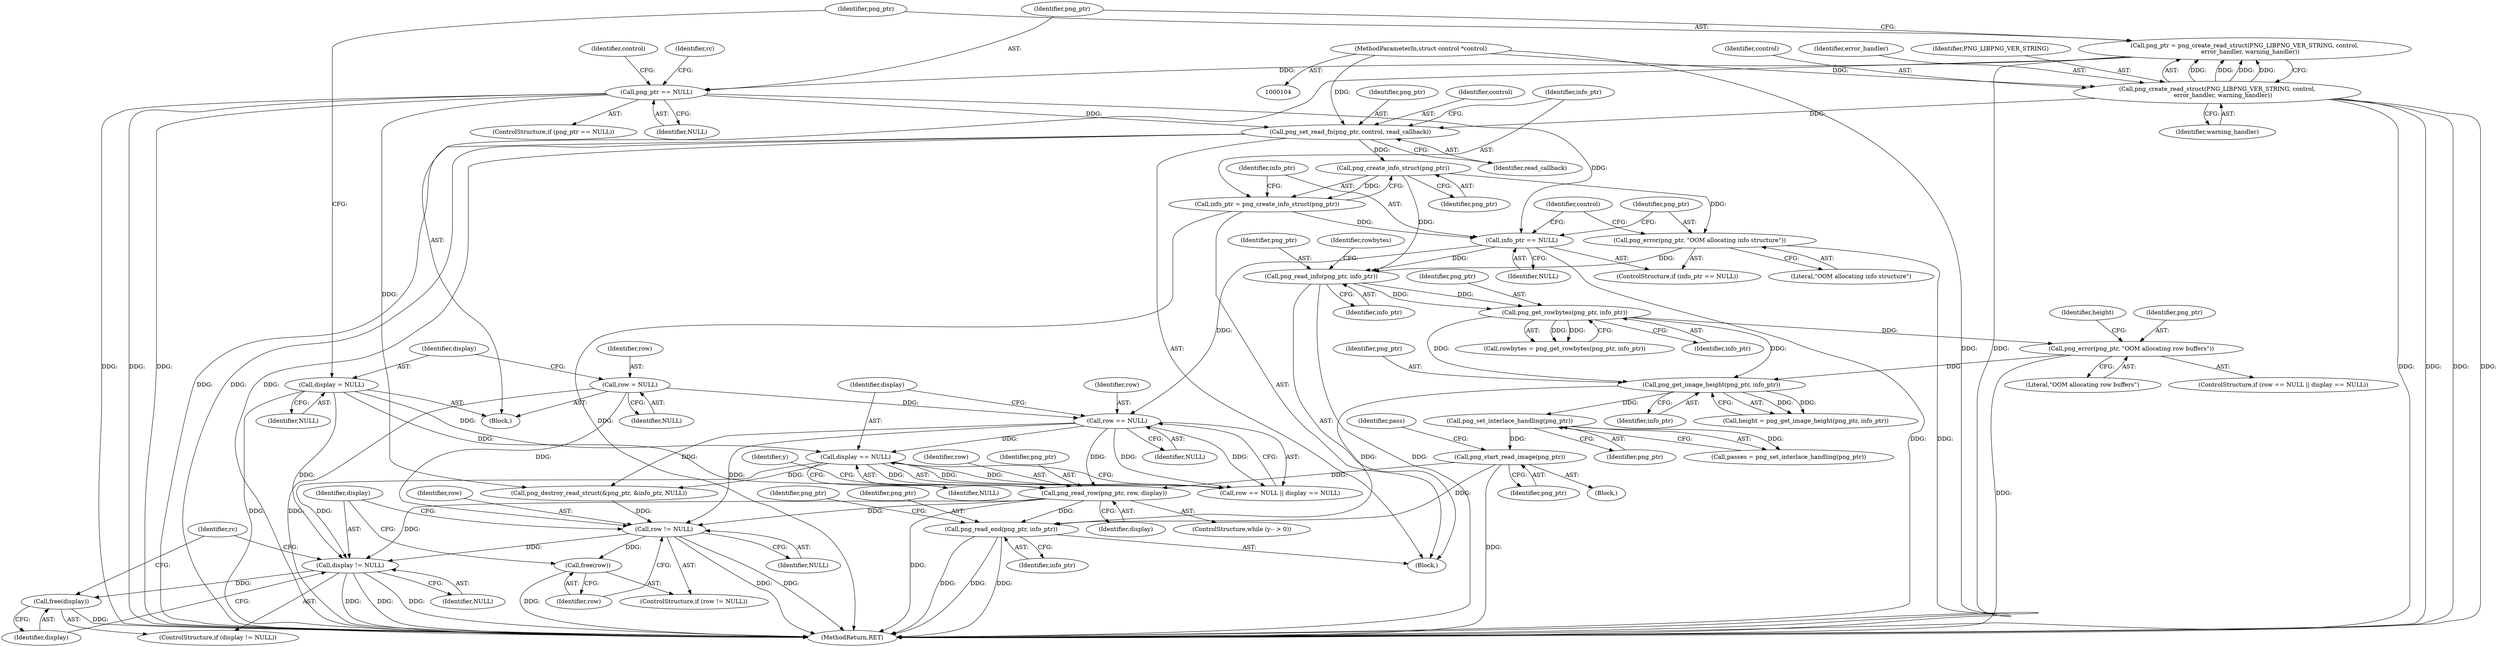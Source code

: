 digraph "0_Android_9d4853418ab2f754c2b63e091c29c5529b8b86ca_172@API" {
"1000243" [label="(Call,png_read_row(png_ptr, row, display))"];
"1000222" [label="(Call,png_start_read_image(png_ptr))"];
"1000219" [label="(Call,png_set_interlace_handling(png_ptr))"];
"1000213" [label="(Call,png_get_image_height(png_ptr, info_ptr))"];
"1000206" [label="(Call,png_error(png_ptr, \"OOM allocating row buffers\"))"];
"1000195" [label="(Call,png_get_rowbytes(png_ptr, info_ptr))"];
"1000188" [label="(Call,png_read_info(png_ptr, info_ptr))"];
"1000168" [label="(Call,png_create_info_struct(png_ptr))"];
"1000162" [label="(Call,png_set_read_fn(png_ptr, control, read_callback))"];
"1000129" [label="(Call,png_ptr == NULL)"];
"1000121" [label="(Call,png_ptr = png_create_read_struct(PNG_LIBPNG_VER_STRING, control,\n      error_handler, warning_handler))"];
"1000123" [label="(Call,png_create_read_struct(PNG_LIBPNG_VER_STRING, control,\n      error_handler, warning_handler))"];
"1000105" [label="(MethodParameterIn,struct control *control)"];
"1000174" [label="(Call,png_error(png_ptr, \"OOM allocating info structure\"))"];
"1000171" [label="(Call,info_ptr == NULL)"];
"1000166" [label="(Call,info_ptr = png_create_info_struct(png_ptr))"];
"1000200" [label="(Call,row == NULL)"];
"1000113" [label="(Call,row = NULL)"];
"1000117" [label="(Call,display = NULL)"];
"1000203" [label="(Call,display == NULL)"];
"1000258" [label="(Call,png_read_end(png_ptr, info_ptr))"];
"1000268" [label="(Call,row != NULL)"];
"1000271" [label="(Call,free(row))"];
"1000274" [label="(Call,display != NULL)"];
"1000277" [label="(Call,free(display))"];
"1000212" [label="(Identifier,height)"];
"1000209" [label="(Block,)"];
"1000167" [label="(Identifier,info_ptr)"];
"1000115" [label="(Identifier,NULL)"];
"1000123" [label="(Call,png_create_read_struct(PNG_LIBPNG_VER_STRING, control,\n      error_handler, warning_handler))"];
"1000280" [label="(Identifier,rc)"];
"1000273" [label="(ControlStructure,if (display != NULL))"];
"1000276" [label="(Identifier,NULL)"];
"1000208" [label="(Literal,\"OOM allocating row buffers\")"];
"1000136" [label="(Identifier,control)"];
"1000245" [label="(Identifier,row)"];
"1000260" [label="(Identifier,info_ptr)"];
"1000162" [label="(Call,png_set_read_fn(png_ptr, control, read_callback))"];
"1000244" [label="(Identifier,png_ptr)"];
"1000269" [label="(Identifier,row)"];
"1000197" [label="(Identifier,info_ptr)"];
"1000105" [label="(MethodParameterIn,struct control *control)"];
"1000190" [label="(Identifier,info_ptr)"];
"1000275" [label="(Identifier,display)"];
"1000195" [label="(Call,png_get_rowbytes(png_ptr, info_ptr))"];
"1000258" [label="(Call,png_read_end(png_ptr, info_ptr))"];
"1000165" [label="(Identifier,read_callback)"];
"1000106" [label="(Block,)"];
"1000171" [label="(Call,info_ptr == NULL)"];
"1000172" [label="(Identifier,info_ptr)"];
"1000121" [label="(Call,png_ptr = png_create_read_struct(PNG_LIBPNG_VER_STRING, control,\n      error_handler, warning_handler))"];
"1000201" [label="(Identifier,row)"];
"1000223" [label="(Identifier,png_ptr)"];
"1000246" [label="(Identifier,display)"];
"1000204" [label="(Identifier,display)"];
"1000281" [label="(MethodReturn,RET)"];
"1000125" [label="(Identifier,control)"];
"1000118" [label="(Identifier,display)"];
"1000163" [label="(Identifier,png_ptr)"];
"1000271" [label="(Call,free(row))"];
"1000114" [label="(Identifier,row)"];
"1000272" [label="(Identifier,row)"];
"1000213" [label="(Call,png_get_image_height(png_ptr, info_ptr))"];
"1000117" [label="(Call,display = NULL)"];
"1000196" [label="(Identifier,png_ptr)"];
"1000193" [label="(Call,rowbytes = png_get_rowbytes(png_ptr, info_ptr))"];
"1000113" [label="(Call,row = NULL)"];
"1000274" [label="(Call,display != NULL)"];
"1000261" [label="(Call,png_destroy_read_struct(&png_ptr, &info_ptr, NULL))"];
"1000226" [label="(Identifier,pass)"];
"1000164" [label="(Identifier,control)"];
"1000238" [label="(ControlStructure,while (y-- > 0))"];
"1000215" [label="(Identifier,info_ptr)"];
"1000270" [label="(Identifier,NULL)"];
"1000181" [label="(Identifier,control)"];
"1000214" [label="(Identifier,png_ptr)"];
"1000199" [label="(Call,row == NULL || display == NULL)"];
"1000170" [label="(ControlStructure,if (info_ptr == NULL))"];
"1000122" [label="(Identifier,png_ptr)"];
"1000241" [label="(Identifier,y)"];
"1000176" [label="(Literal,\"OOM allocating info structure\")"];
"1000129" [label="(Call,png_ptr == NULL)"];
"1000194" [label="(Identifier,rowbytes)"];
"1000126" [label="(Identifier,error_handler)"];
"1000119" [label="(Identifier,NULL)"];
"1000277" [label="(Call,free(display))"];
"1000267" [label="(ControlStructure,if (row != NULL))"];
"1000200" [label="(Call,row == NULL)"];
"1000211" [label="(Call,height = png_get_image_height(png_ptr, info_ptr))"];
"1000189" [label="(Identifier,png_ptr)"];
"1000168" [label="(Call,png_create_info_struct(png_ptr))"];
"1000202" [label="(Identifier,NULL)"];
"1000203" [label="(Call,display == NULL)"];
"1000124" [label="(Identifier,PNG_LIBPNG_VER_STRING)"];
"1000150" [label="(Identifier,rc)"];
"1000268" [label="(Call,row != NULL)"];
"1000278" [label="(Identifier,display)"];
"1000217" [label="(Call,passes = png_set_interlace_handling(png_ptr))"];
"1000169" [label="(Identifier,png_ptr)"];
"1000198" [label="(ControlStructure,if (row == NULL || display == NULL))"];
"1000259" [label="(Identifier,png_ptr)"];
"1000173" [label="(Identifier,NULL)"];
"1000175" [label="(Identifier,png_ptr)"];
"1000263" [label="(Identifier,png_ptr)"];
"1000127" [label="(Identifier,warning_handler)"];
"1000220" [label="(Identifier,png_ptr)"];
"1000161" [label="(Block,)"];
"1000188" [label="(Call,png_read_info(png_ptr, info_ptr))"];
"1000131" [label="(Identifier,NULL)"];
"1000206" [label="(Call,png_error(png_ptr, \"OOM allocating row buffers\"))"];
"1000130" [label="(Identifier,png_ptr)"];
"1000166" [label="(Call,info_ptr = png_create_info_struct(png_ptr))"];
"1000205" [label="(Identifier,NULL)"];
"1000174" [label="(Call,png_error(png_ptr, \"OOM allocating info structure\"))"];
"1000243" [label="(Call,png_read_row(png_ptr, row, display))"];
"1000207" [label="(Identifier,png_ptr)"];
"1000219" [label="(Call,png_set_interlace_handling(png_ptr))"];
"1000128" [label="(ControlStructure,if (png_ptr == NULL))"];
"1000222" [label="(Call,png_start_read_image(png_ptr))"];
"1000243" -> "1000238"  [label="AST: "];
"1000243" -> "1000246"  [label="CFG: "];
"1000244" -> "1000243"  [label="AST: "];
"1000245" -> "1000243"  [label="AST: "];
"1000246" -> "1000243"  [label="AST: "];
"1000241" -> "1000243"  [label="CFG: "];
"1000243" -> "1000281"  [label="DDG: "];
"1000222" -> "1000243"  [label="DDG: "];
"1000200" -> "1000243"  [label="DDG: "];
"1000117" -> "1000243"  [label="DDG: "];
"1000203" -> "1000243"  [label="DDG: "];
"1000243" -> "1000258"  [label="DDG: "];
"1000243" -> "1000268"  [label="DDG: "];
"1000243" -> "1000274"  [label="DDG: "];
"1000222" -> "1000209"  [label="AST: "];
"1000222" -> "1000223"  [label="CFG: "];
"1000223" -> "1000222"  [label="AST: "];
"1000226" -> "1000222"  [label="CFG: "];
"1000222" -> "1000281"  [label="DDG: "];
"1000219" -> "1000222"  [label="DDG: "];
"1000222" -> "1000258"  [label="DDG: "];
"1000219" -> "1000217"  [label="AST: "];
"1000219" -> "1000220"  [label="CFG: "];
"1000220" -> "1000219"  [label="AST: "];
"1000217" -> "1000219"  [label="CFG: "];
"1000219" -> "1000217"  [label="DDG: "];
"1000213" -> "1000219"  [label="DDG: "];
"1000213" -> "1000211"  [label="AST: "];
"1000213" -> "1000215"  [label="CFG: "];
"1000214" -> "1000213"  [label="AST: "];
"1000215" -> "1000213"  [label="AST: "];
"1000211" -> "1000213"  [label="CFG: "];
"1000213" -> "1000211"  [label="DDG: "];
"1000213" -> "1000211"  [label="DDG: "];
"1000206" -> "1000213"  [label="DDG: "];
"1000195" -> "1000213"  [label="DDG: "];
"1000195" -> "1000213"  [label="DDG: "];
"1000213" -> "1000258"  [label="DDG: "];
"1000206" -> "1000198"  [label="AST: "];
"1000206" -> "1000208"  [label="CFG: "];
"1000207" -> "1000206"  [label="AST: "];
"1000208" -> "1000206"  [label="AST: "];
"1000212" -> "1000206"  [label="CFG: "];
"1000206" -> "1000281"  [label="DDG: "];
"1000195" -> "1000206"  [label="DDG: "];
"1000195" -> "1000193"  [label="AST: "];
"1000195" -> "1000197"  [label="CFG: "];
"1000196" -> "1000195"  [label="AST: "];
"1000197" -> "1000195"  [label="AST: "];
"1000193" -> "1000195"  [label="CFG: "];
"1000195" -> "1000193"  [label="DDG: "];
"1000195" -> "1000193"  [label="DDG: "];
"1000188" -> "1000195"  [label="DDG: "];
"1000188" -> "1000195"  [label="DDG: "];
"1000188" -> "1000161"  [label="AST: "];
"1000188" -> "1000190"  [label="CFG: "];
"1000189" -> "1000188"  [label="AST: "];
"1000190" -> "1000188"  [label="AST: "];
"1000194" -> "1000188"  [label="CFG: "];
"1000188" -> "1000281"  [label="DDG: "];
"1000168" -> "1000188"  [label="DDG: "];
"1000174" -> "1000188"  [label="DDG: "];
"1000171" -> "1000188"  [label="DDG: "];
"1000168" -> "1000166"  [label="AST: "];
"1000168" -> "1000169"  [label="CFG: "];
"1000169" -> "1000168"  [label="AST: "];
"1000166" -> "1000168"  [label="CFG: "];
"1000168" -> "1000166"  [label="DDG: "];
"1000162" -> "1000168"  [label="DDG: "];
"1000168" -> "1000174"  [label="DDG: "];
"1000162" -> "1000161"  [label="AST: "];
"1000162" -> "1000165"  [label="CFG: "];
"1000163" -> "1000162"  [label="AST: "];
"1000164" -> "1000162"  [label="AST: "];
"1000165" -> "1000162"  [label="AST: "];
"1000167" -> "1000162"  [label="CFG: "];
"1000162" -> "1000281"  [label="DDG: "];
"1000162" -> "1000281"  [label="DDG: "];
"1000162" -> "1000281"  [label="DDG: "];
"1000129" -> "1000162"  [label="DDG: "];
"1000123" -> "1000162"  [label="DDG: "];
"1000105" -> "1000162"  [label="DDG: "];
"1000129" -> "1000128"  [label="AST: "];
"1000129" -> "1000131"  [label="CFG: "];
"1000130" -> "1000129"  [label="AST: "];
"1000131" -> "1000129"  [label="AST: "];
"1000136" -> "1000129"  [label="CFG: "];
"1000150" -> "1000129"  [label="CFG: "];
"1000129" -> "1000281"  [label="DDG: "];
"1000129" -> "1000281"  [label="DDG: "];
"1000129" -> "1000281"  [label="DDG: "];
"1000121" -> "1000129"  [label="DDG: "];
"1000129" -> "1000171"  [label="DDG: "];
"1000129" -> "1000261"  [label="DDG: "];
"1000121" -> "1000106"  [label="AST: "];
"1000121" -> "1000123"  [label="CFG: "];
"1000122" -> "1000121"  [label="AST: "];
"1000123" -> "1000121"  [label="AST: "];
"1000130" -> "1000121"  [label="CFG: "];
"1000121" -> "1000281"  [label="DDG: "];
"1000123" -> "1000121"  [label="DDG: "];
"1000123" -> "1000121"  [label="DDG: "];
"1000123" -> "1000121"  [label="DDG: "];
"1000123" -> "1000121"  [label="DDG: "];
"1000123" -> "1000127"  [label="CFG: "];
"1000124" -> "1000123"  [label="AST: "];
"1000125" -> "1000123"  [label="AST: "];
"1000126" -> "1000123"  [label="AST: "];
"1000127" -> "1000123"  [label="AST: "];
"1000123" -> "1000281"  [label="DDG: "];
"1000123" -> "1000281"  [label="DDG: "];
"1000123" -> "1000281"  [label="DDG: "];
"1000123" -> "1000281"  [label="DDG: "];
"1000105" -> "1000123"  [label="DDG: "];
"1000105" -> "1000104"  [label="AST: "];
"1000105" -> "1000281"  [label="DDG: "];
"1000174" -> "1000170"  [label="AST: "];
"1000174" -> "1000176"  [label="CFG: "];
"1000175" -> "1000174"  [label="AST: "];
"1000176" -> "1000174"  [label="AST: "];
"1000181" -> "1000174"  [label="CFG: "];
"1000174" -> "1000281"  [label="DDG: "];
"1000171" -> "1000170"  [label="AST: "];
"1000171" -> "1000173"  [label="CFG: "];
"1000172" -> "1000171"  [label="AST: "];
"1000173" -> "1000171"  [label="AST: "];
"1000175" -> "1000171"  [label="CFG: "];
"1000181" -> "1000171"  [label="CFG: "];
"1000171" -> "1000281"  [label="DDG: "];
"1000166" -> "1000171"  [label="DDG: "];
"1000171" -> "1000200"  [label="DDG: "];
"1000166" -> "1000161"  [label="AST: "];
"1000167" -> "1000166"  [label="AST: "];
"1000172" -> "1000166"  [label="CFG: "];
"1000166" -> "1000281"  [label="DDG: "];
"1000200" -> "1000199"  [label="AST: "];
"1000200" -> "1000202"  [label="CFG: "];
"1000201" -> "1000200"  [label="AST: "];
"1000202" -> "1000200"  [label="AST: "];
"1000204" -> "1000200"  [label="CFG: "];
"1000199" -> "1000200"  [label="CFG: "];
"1000200" -> "1000199"  [label="DDG: "];
"1000200" -> "1000199"  [label="DDG: "];
"1000113" -> "1000200"  [label="DDG: "];
"1000200" -> "1000203"  [label="DDG: "];
"1000200" -> "1000261"  [label="DDG: "];
"1000200" -> "1000268"  [label="DDG: "];
"1000113" -> "1000106"  [label="AST: "];
"1000113" -> "1000115"  [label="CFG: "];
"1000114" -> "1000113"  [label="AST: "];
"1000115" -> "1000113"  [label="AST: "];
"1000118" -> "1000113"  [label="CFG: "];
"1000113" -> "1000281"  [label="DDG: "];
"1000113" -> "1000268"  [label="DDG: "];
"1000117" -> "1000106"  [label="AST: "];
"1000117" -> "1000119"  [label="CFG: "];
"1000118" -> "1000117"  [label="AST: "];
"1000119" -> "1000117"  [label="AST: "];
"1000122" -> "1000117"  [label="CFG: "];
"1000117" -> "1000281"  [label="DDG: "];
"1000117" -> "1000203"  [label="DDG: "];
"1000117" -> "1000274"  [label="DDG: "];
"1000203" -> "1000199"  [label="AST: "];
"1000203" -> "1000205"  [label="CFG: "];
"1000204" -> "1000203"  [label="AST: "];
"1000205" -> "1000203"  [label="AST: "];
"1000199" -> "1000203"  [label="CFG: "];
"1000203" -> "1000199"  [label="DDG: "];
"1000203" -> "1000199"  [label="DDG: "];
"1000203" -> "1000261"  [label="DDG: "];
"1000203" -> "1000274"  [label="DDG: "];
"1000258" -> "1000161"  [label="AST: "];
"1000258" -> "1000260"  [label="CFG: "];
"1000259" -> "1000258"  [label="AST: "];
"1000260" -> "1000258"  [label="AST: "];
"1000263" -> "1000258"  [label="CFG: "];
"1000258" -> "1000281"  [label="DDG: "];
"1000258" -> "1000281"  [label="DDG: "];
"1000258" -> "1000281"  [label="DDG: "];
"1000268" -> "1000267"  [label="AST: "];
"1000268" -> "1000270"  [label="CFG: "];
"1000269" -> "1000268"  [label="AST: "];
"1000270" -> "1000268"  [label="AST: "];
"1000272" -> "1000268"  [label="CFG: "];
"1000275" -> "1000268"  [label="CFG: "];
"1000268" -> "1000281"  [label="DDG: "];
"1000268" -> "1000281"  [label="DDG: "];
"1000261" -> "1000268"  [label="DDG: "];
"1000268" -> "1000271"  [label="DDG: "];
"1000268" -> "1000274"  [label="DDG: "];
"1000271" -> "1000267"  [label="AST: "];
"1000271" -> "1000272"  [label="CFG: "];
"1000272" -> "1000271"  [label="AST: "];
"1000275" -> "1000271"  [label="CFG: "];
"1000271" -> "1000281"  [label="DDG: "];
"1000274" -> "1000273"  [label="AST: "];
"1000274" -> "1000276"  [label="CFG: "];
"1000275" -> "1000274"  [label="AST: "];
"1000276" -> "1000274"  [label="AST: "];
"1000278" -> "1000274"  [label="CFG: "];
"1000280" -> "1000274"  [label="CFG: "];
"1000274" -> "1000281"  [label="DDG: "];
"1000274" -> "1000281"  [label="DDG: "];
"1000274" -> "1000281"  [label="DDG: "];
"1000274" -> "1000277"  [label="DDG: "];
"1000277" -> "1000273"  [label="AST: "];
"1000277" -> "1000278"  [label="CFG: "];
"1000278" -> "1000277"  [label="AST: "];
"1000280" -> "1000277"  [label="CFG: "];
"1000277" -> "1000281"  [label="DDG: "];
}
